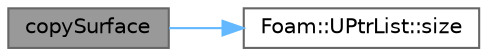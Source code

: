 digraph "copySurface"
{
 // LATEX_PDF_SIZE
  bgcolor="transparent";
  edge [fontname=Helvetica,fontsize=10,labelfontname=Helvetica,labelfontsize=10];
  node [fontname=Helvetica,fontsize=10,shape=box,height=0.2,width=0.4];
  rankdir="LR";
  Node1 [id="Node000001",label="copySurface",height=0.2,width=0.4,color="gray40", fillcolor="grey60", style="filled", fontcolor="black",tooltip=" "];
  Node1 -> Node2 [id="edge1_Node000001_Node000002",color="steelblue1",style="solid",tooltip=" "];
  Node2 [id="Node000002",label="Foam::UPtrList::size",height=0.2,width=0.4,color="grey40", fillcolor="white", style="filled",URL="$classFoam_1_1UPtrList.html#a95603446b248fe1ecf5dc59bcc2eaff0",tooltip=" "];
}

